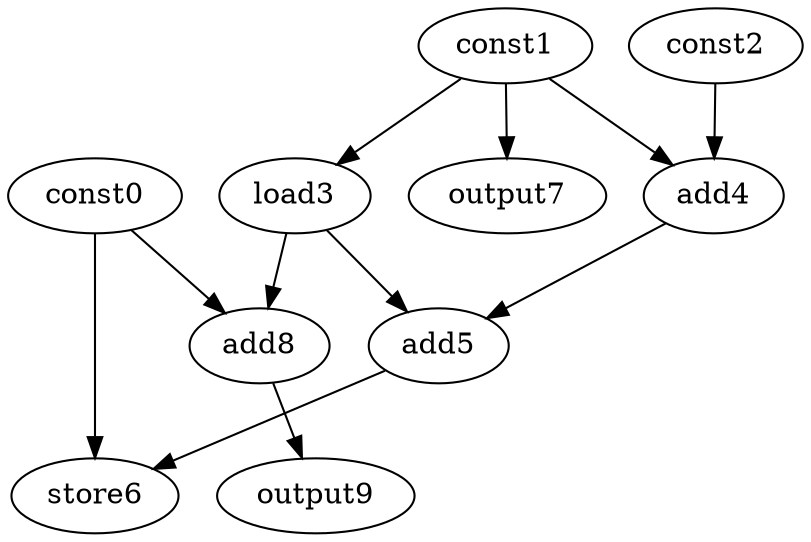 digraph G { 
const0[opcode=const]; 
const1[opcode=const]; 
const2[opcode=const]; 
load3[opcode=load]; 
add4[opcode=add]; 
add5[opcode=add]; 
store6[opcode=store]; 
output7[opcode=output]; 
add8[opcode=add]; 
output9[opcode=output]; 
const1->load3[operand=0];
const1->add4[operand=0];
const2->add4[operand=1];
const1->output7[operand=0];
load3->add5[operand=0];
add4->add5[operand=1];
const0->add8[operand=0];
load3->add8[operand=1];
const0->store6[operand=0];
add5->store6[operand=1];
add8->output9[operand=0];
}
